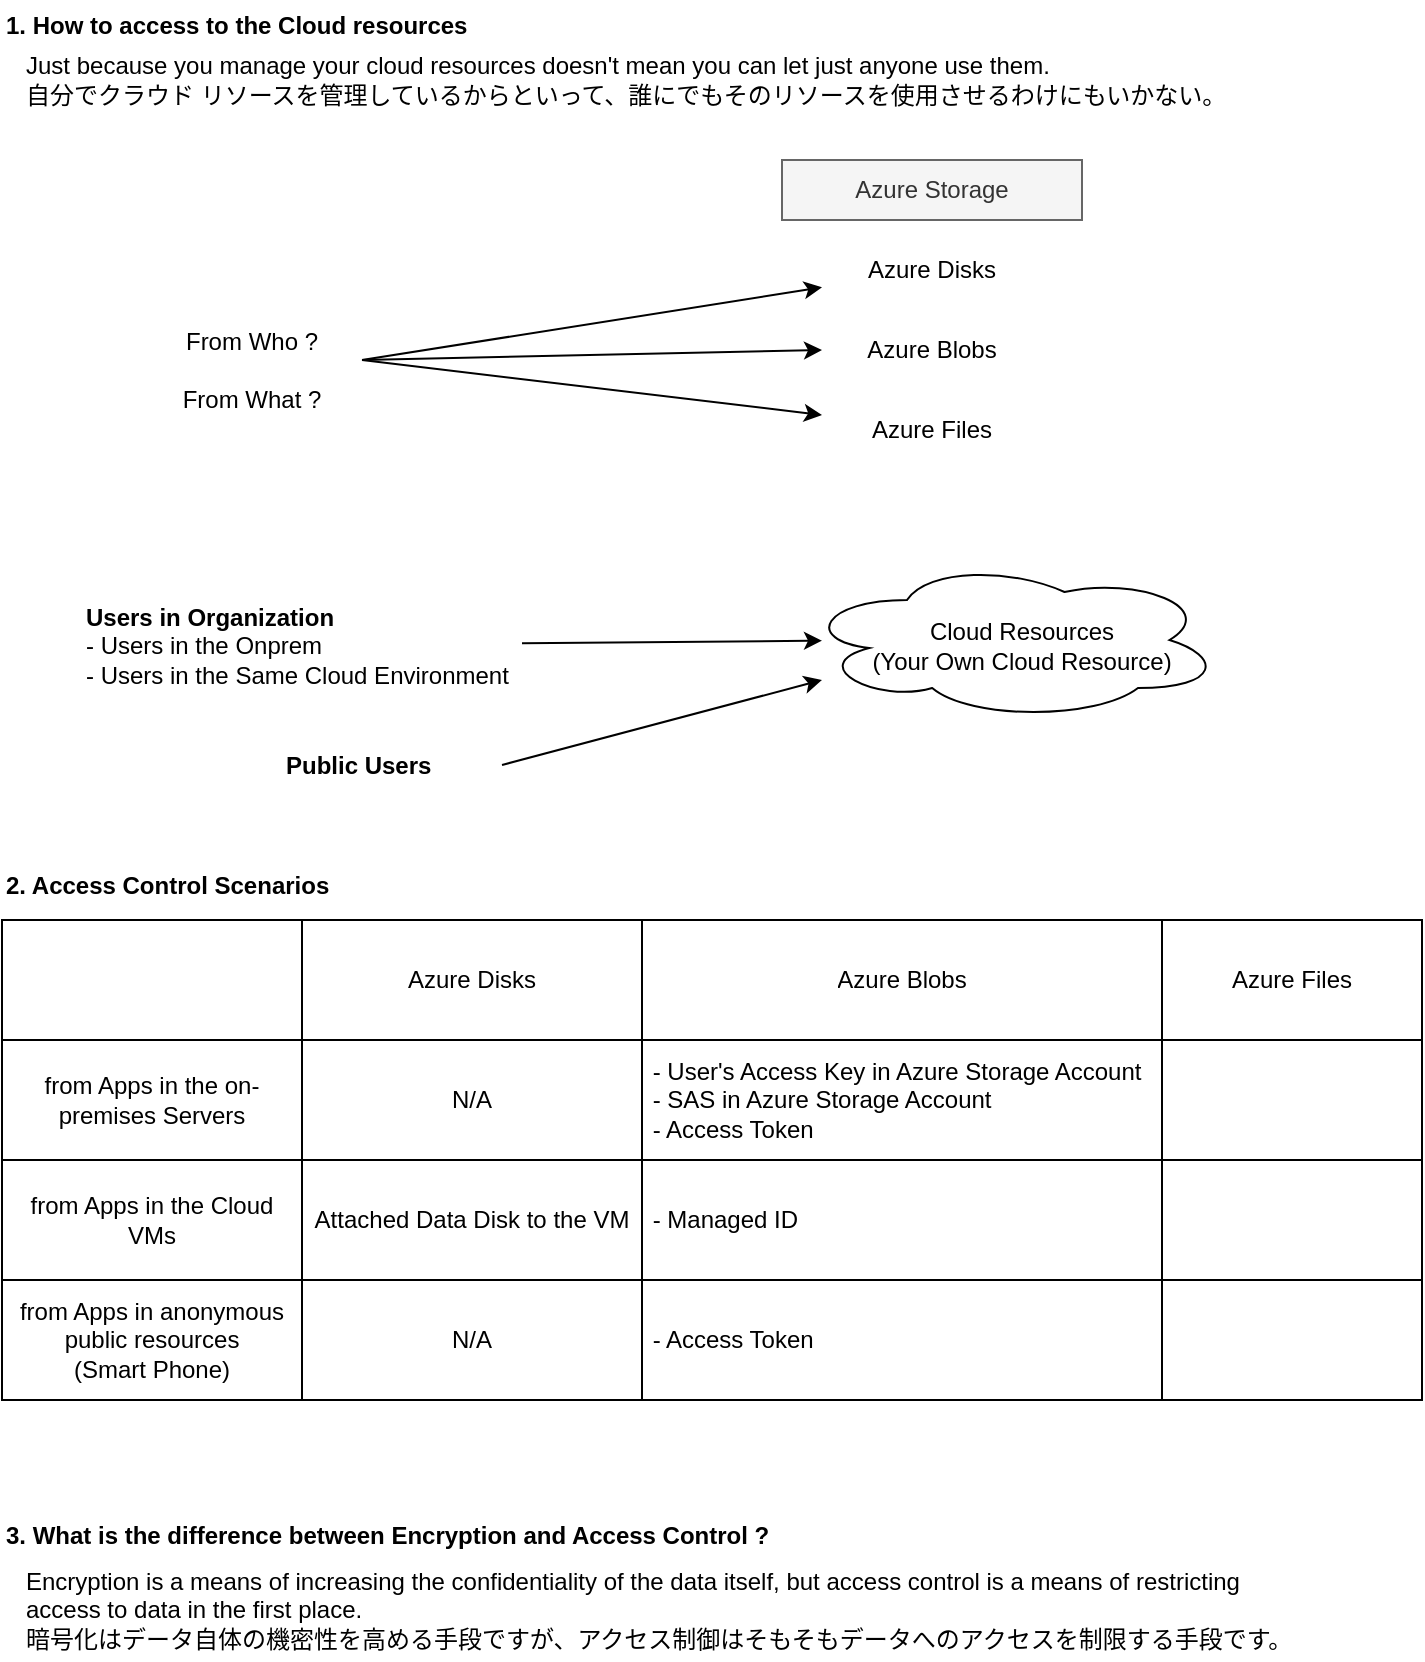 <mxfile version="22.0.8" type="github">
  <diagram name="ページ1" id="kpZ7DMK9d4Nb93xADbqp">
    <mxGraphModel dx="1115" dy="618" grid="1" gridSize="10" guides="1" tooltips="1" connect="1" arrows="1" fold="1" page="1" pageScale="1" pageWidth="827" pageHeight="1169" math="0" shadow="0">
      <root>
        <mxCell id="0" />
        <mxCell id="1" parent="0" />
        <mxCell id="42NTzoghfBg-a60Ga8q6-2" value="Azure Disks" style="text;html=1;strokeColor=none;fillColor=none;align=center;verticalAlign=middle;whiteSpace=wrap;rounded=0;" parent="1" vertex="1">
          <mxGeometry x="480" y="160" width="110" height="30" as="geometry" />
        </mxCell>
        <mxCell id="42NTzoghfBg-a60Ga8q6-3" value="Azure Blobs" style="text;html=1;strokeColor=none;fillColor=none;align=center;verticalAlign=middle;whiteSpace=wrap;rounded=0;" parent="1" vertex="1">
          <mxGeometry x="480" y="200" width="110" height="30" as="geometry" />
        </mxCell>
        <mxCell id="42NTzoghfBg-a60Ga8q6-4" value="Azure Files" style="text;html=1;strokeColor=none;fillColor=none;align=center;verticalAlign=middle;whiteSpace=wrap;rounded=0;" parent="1" vertex="1">
          <mxGeometry x="480" y="240" width="110" height="30" as="geometry" />
        </mxCell>
        <mxCell id="42NTzoghfBg-a60Ga8q6-5" value="" style="endArrow=classic;html=1;rounded=0;" parent="1" target="42NTzoghfBg-a60Ga8q6-2" edge="1">
          <mxGeometry width="50" height="50" relative="1" as="geometry">
            <mxPoint x="250" y="220" as="sourcePoint" />
            <mxPoint x="470" y="180" as="targetPoint" />
          </mxGeometry>
        </mxCell>
        <mxCell id="42NTzoghfBg-a60Ga8q6-6" value="" style="endArrow=classic;html=1;rounded=0;entryX=0;entryY=0.5;entryDx=0;entryDy=0;" parent="1" target="42NTzoghfBg-a60Ga8q6-3" edge="1">
          <mxGeometry width="50" height="50" relative="1" as="geometry">
            <mxPoint x="250" y="220" as="sourcePoint" />
            <mxPoint x="470" y="200" as="targetPoint" />
          </mxGeometry>
        </mxCell>
        <mxCell id="42NTzoghfBg-a60Ga8q6-7" value="" style="endArrow=classic;html=1;rounded=0;entryX=0;entryY=0.25;entryDx=0;entryDy=0;" parent="1" target="42NTzoghfBg-a60Ga8q6-4" edge="1">
          <mxGeometry width="50" height="50" relative="1" as="geometry">
            <mxPoint x="250" y="220" as="sourcePoint" />
            <mxPoint x="490" y="225" as="targetPoint" />
          </mxGeometry>
        </mxCell>
        <mxCell id="42NTzoghfBg-a60Ga8q6-8" value="Azure Storage" style="text;html=1;strokeColor=#666666;fillColor=#f5f5f5;align=center;verticalAlign=middle;whiteSpace=wrap;rounded=0;fontColor=#333333;" parent="1" vertex="1">
          <mxGeometry x="460" y="120" width="150" height="30" as="geometry" />
        </mxCell>
        <mxCell id="42NTzoghfBg-a60Ga8q6-9" value="From Who ?&lt;br&gt;&lt;br&gt;From What ?" style="text;html=1;strokeColor=none;fillColor=none;align=center;verticalAlign=middle;whiteSpace=wrap;rounded=0;" parent="1" vertex="1">
          <mxGeometry x="140" y="200" width="110" height="50" as="geometry" />
        </mxCell>
        <mxCell id="vxulrBGWHC_jRvMReK2E-1" value="" style="ellipse;shape=cloud;whiteSpace=wrap;html=1;" parent="1" vertex="1">
          <mxGeometry x="470" y="320" width="210" height="80" as="geometry" />
        </mxCell>
        <mxCell id="vxulrBGWHC_jRvMReK2E-2" value="Cloud Resources&lt;br&gt;(Your Own Cloud Resource)" style="text;html=1;strokeColor=none;fillColor=none;align=center;verticalAlign=middle;whiteSpace=wrap;rounded=0;" parent="1" vertex="1">
          <mxGeometry x="500" y="347.5" width="160" height="30" as="geometry" />
        </mxCell>
        <mxCell id="vxulrBGWHC_jRvMReK2E-3" value="" style="endArrow=classic;html=1;rounded=0;" parent="1" source="vxulrBGWHC_jRvMReK2E-6" edge="1">
          <mxGeometry width="50" height="50" relative="1" as="geometry">
            <mxPoint x="360" y="360" as="sourcePoint" />
            <mxPoint x="480" y="360.32" as="targetPoint" />
          </mxGeometry>
        </mxCell>
        <mxCell id="vxulrBGWHC_jRvMReK2E-4" value="" style="endArrow=classic;html=1;rounded=0;exitX=1;exitY=0.5;exitDx=0;exitDy=0;" parent="1" source="vxulrBGWHC_jRvMReK2E-5" edge="1">
          <mxGeometry width="50" height="50" relative="1" as="geometry">
            <mxPoint x="250" y="416" as="sourcePoint" />
            <mxPoint x="480" y="380" as="targetPoint" />
          </mxGeometry>
        </mxCell>
        <mxCell id="vxulrBGWHC_jRvMReK2E-5" value="&lt;b&gt;Public Users&lt;/b&gt;" style="text;html=1;strokeColor=none;fillColor=none;align=left;verticalAlign=middle;whiteSpace=wrap;rounded=0;" parent="1" vertex="1">
          <mxGeometry x="210" y="410" width="110" height="25" as="geometry" />
        </mxCell>
        <mxCell id="vxulrBGWHC_jRvMReK2E-6" value="&lt;b&gt;Users in Organization&lt;br&gt;&lt;/b&gt;- Users in the Onprem&lt;br&gt;- Users in the Same Cloud Environment" style="text;html=1;strokeColor=none;fillColor=none;align=left;verticalAlign=middle;whiteSpace=wrap;rounded=0;" parent="1" vertex="1">
          <mxGeometry x="110" y="327.5" width="220" height="70" as="geometry" />
        </mxCell>
        <mxCell id="HIDQDaZI9X2vUrS7jQ3k-23" value="" style="shape=table;startSize=0;container=1;collapsible=0;childLayout=tableLayout;" parent="1" vertex="1">
          <mxGeometry x="70" y="500" width="710" height="240" as="geometry" />
        </mxCell>
        <mxCell id="HIDQDaZI9X2vUrS7jQ3k-24" value="" style="shape=tableRow;horizontal=0;startSize=0;swimlaneHead=0;swimlaneBody=0;strokeColor=inherit;top=0;left=0;bottom=0;right=0;collapsible=0;dropTarget=0;fillColor=none;points=[[0,0.5],[1,0.5]];portConstraint=eastwest;" parent="HIDQDaZI9X2vUrS7jQ3k-23" vertex="1">
          <mxGeometry width="710" height="60" as="geometry" />
        </mxCell>
        <mxCell id="HIDQDaZI9X2vUrS7jQ3k-25" value="" style="shape=partialRectangle;html=1;whiteSpace=wrap;connectable=0;strokeColor=inherit;overflow=hidden;fillColor=none;top=0;left=0;bottom=0;right=0;pointerEvents=1;" parent="HIDQDaZI9X2vUrS7jQ3k-24" vertex="1">
          <mxGeometry width="150" height="60" as="geometry">
            <mxRectangle width="150" height="60" as="alternateBounds" />
          </mxGeometry>
        </mxCell>
        <mxCell id="HIDQDaZI9X2vUrS7jQ3k-26" value="Azure Disks" style="shape=partialRectangle;html=1;whiteSpace=wrap;connectable=0;strokeColor=inherit;overflow=hidden;fillColor=none;top=0;left=0;bottom=0;right=0;pointerEvents=1;" parent="HIDQDaZI9X2vUrS7jQ3k-24" vertex="1">
          <mxGeometry x="150" width="170" height="60" as="geometry">
            <mxRectangle width="170" height="60" as="alternateBounds" />
          </mxGeometry>
        </mxCell>
        <mxCell id="HIDQDaZI9X2vUrS7jQ3k-27" value="Azure Blobs" style="shape=partialRectangle;html=1;whiteSpace=wrap;connectable=0;strokeColor=inherit;overflow=hidden;fillColor=none;top=0;left=0;bottom=0;right=0;pointerEvents=1;" parent="HIDQDaZI9X2vUrS7jQ3k-24" vertex="1">
          <mxGeometry x="320" width="260" height="60" as="geometry">
            <mxRectangle width="260" height="60" as="alternateBounds" />
          </mxGeometry>
        </mxCell>
        <mxCell id="HIDQDaZI9X2vUrS7jQ3k-28" value="Azure Files" style="shape=partialRectangle;html=1;whiteSpace=wrap;connectable=0;strokeColor=inherit;overflow=hidden;fillColor=none;top=0;left=0;bottom=0;right=0;pointerEvents=1;" parent="HIDQDaZI9X2vUrS7jQ3k-24" vertex="1">
          <mxGeometry x="580" width="130" height="60" as="geometry">
            <mxRectangle width="130" height="60" as="alternateBounds" />
          </mxGeometry>
        </mxCell>
        <mxCell id="HIDQDaZI9X2vUrS7jQ3k-29" value="" style="shape=tableRow;horizontal=0;startSize=0;swimlaneHead=0;swimlaneBody=0;strokeColor=inherit;top=0;left=0;bottom=0;right=0;collapsible=0;dropTarget=0;fillColor=none;points=[[0,0.5],[1,0.5]];portConstraint=eastwest;" parent="HIDQDaZI9X2vUrS7jQ3k-23" vertex="1">
          <mxGeometry y="60" width="710" height="60" as="geometry" />
        </mxCell>
        <mxCell id="HIDQDaZI9X2vUrS7jQ3k-30" value="from Apps in the on-premises Servers" style="shape=partialRectangle;html=1;whiteSpace=wrap;connectable=0;strokeColor=inherit;overflow=hidden;fillColor=none;top=0;left=0;bottom=0;right=0;pointerEvents=1;" parent="HIDQDaZI9X2vUrS7jQ3k-29" vertex="1">
          <mxGeometry width="150" height="60" as="geometry">
            <mxRectangle width="150" height="60" as="alternateBounds" />
          </mxGeometry>
        </mxCell>
        <mxCell id="HIDQDaZI9X2vUrS7jQ3k-31" value="N/A" style="shape=partialRectangle;html=1;whiteSpace=wrap;connectable=0;strokeColor=inherit;overflow=hidden;fillColor=none;top=0;left=0;bottom=0;right=0;pointerEvents=1;" parent="HIDQDaZI9X2vUrS7jQ3k-29" vertex="1">
          <mxGeometry x="150" width="170" height="60" as="geometry">
            <mxRectangle width="170" height="60" as="alternateBounds" />
          </mxGeometry>
        </mxCell>
        <mxCell id="HIDQDaZI9X2vUrS7jQ3k-32" value="&amp;nbsp;- User&#39;s Access Key in Azure Storage Account&lt;br&gt;&amp;nbsp;-&amp;nbsp;SAS in Azure Storage Account&lt;br&gt;&amp;nbsp;- Access Token" style="shape=partialRectangle;html=1;whiteSpace=wrap;connectable=0;strokeColor=inherit;overflow=hidden;fillColor=none;top=0;left=0;bottom=0;right=0;pointerEvents=1;align=left;" parent="HIDQDaZI9X2vUrS7jQ3k-29" vertex="1">
          <mxGeometry x="320" width="260" height="60" as="geometry">
            <mxRectangle width="260" height="60" as="alternateBounds" />
          </mxGeometry>
        </mxCell>
        <mxCell id="HIDQDaZI9X2vUrS7jQ3k-33" value="" style="shape=partialRectangle;html=1;whiteSpace=wrap;connectable=0;strokeColor=inherit;overflow=hidden;fillColor=none;top=0;left=0;bottom=0;right=0;pointerEvents=1;" parent="HIDQDaZI9X2vUrS7jQ3k-29" vertex="1">
          <mxGeometry x="580" width="130" height="60" as="geometry">
            <mxRectangle width="130" height="60" as="alternateBounds" />
          </mxGeometry>
        </mxCell>
        <mxCell id="HIDQDaZI9X2vUrS7jQ3k-34" value="" style="shape=tableRow;horizontal=0;startSize=0;swimlaneHead=0;swimlaneBody=0;strokeColor=inherit;top=0;left=0;bottom=0;right=0;collapsible=0;dropTarget=0;fillColor=none;points=[[0,0.5],[1,0.5]];portConstraint=eastwest;" parent="HIDQDaZI9X2vUrS7jQ3k-23" vertex="1">
          <mxGeometry y="120" width="710" height="60" as="geometry" />
        </mxCell>
        <mxCell id="HIDQDaZI9X2vUrS7jQ3k-35" value="from Apps in the Cloud VMs" style="shape=partialRectangle;html=1;whiteSpace=wrap;connectable=0;strokeColor=inherit;overflow=hidden;fillColor=none;top=0;left=0;bottom=0;right=0;pointerEvents=1;" parent="HIDQDaZI9X2vUrS7jQ3k-34" vertex="1">
          <mxGeometry width="150" height="60" as="geometry">
            <mxRectangle width="150" height="60" as="alternateBounds" />
          </mxGeometry>
        </mxCell>
        <mxCell id="HIDQDaZI9X2vUrS7jQ3k-36" value="Attached Data Disk to the VM" style="shape=partialRectangle;html=1;whiteSpace=wrap;connectable=0;strokeColor=inherit;overflow=hidden;fillColor=none;top=0;left=0;bottom=0;right=0;pointerEvents=1;" parent="HIDQDaZI9X2vUrS7jQ3k-34" vertex="1">
          <mxGeometry x="150" width="170" height="60" as="geometry">
            <mxRectangle width="170" height="60" as="alternateBounds" />
          </mxGeometry>
        </mxCell>
        <mxCell id="HIDQDaZI9X2vUrS7jQ3k-37" value="&lt;span style=&quot;&quot;&gt;&amp;nbsp;- Managed ID&lt;br&gt;&lt;/span&gt;" style="shape=partialRectangle;html=1;whiteSpace=wrap;connectable=0;strokeColor=inherit;overflow=hidden;fillColor=none;top=0;left=0;bottom=0;right=0;pointerEvents=1;align=left;" parent="HIDQDaZI9X2vUrS7jQ3k-34" vertex="1">
          <mxGeometry x="320" width="260" height="60" as="geometry">
            <mxRectangle width="260" height="60" as="alternateBounds" />
          </mxGeometry>
        </mxCell>
        <mxCell id="HIDQDaZI9X2vUrS7jQ3k-38" value="" style="shape=partialRectangle;html=1;whiteSpace=wrap;connectable=0;strokeColor=inherit;overflow=hidden;fillColor=none;top=0;left=0;bottom=0;right=0;pointerEvents=1;" parent="HIDQDaZI9X2vUrS7jQ3k-34" vertex="1">
          <mxGeometry x="580" width="130" height="60" as="geometry">
            <mxRectangle width="130" height="60" as="alternateBounds" />
          </mxGeometry>
        </mxCell>
        <mxCell id="HIDQDaZI9X2vUrS7jQ3k-39" value="" style="shape=tableRow;horizontal=0;startSize=0;swimlaneHead=0;swimlaneBody=0;strokeColor=inherit;top=0;left=0;bottom=0;right=0;collapsible=0;dropTarget=0;fillColor=none;points=[[0,0.5],[1,0.5]];portConstraint=eastwest;" parent="HIDQDaZI9X2vUrS7jQ3k-23" vertex="1">
          <mxGeometry y="180" width="710" height="60" as="geometry" />
        </mxCell>
        <mxCell id="HIDQDaZI9X2vUrS7jQ3k-40" value="from Apps in anonymous public resources&lt;br&gt;(Smart Phone)" style="shape=partialRectangle;html=1;whiteSpace=wrap;connectable=0;strokeColor=inherit;overflow=hidden;fillColor=none;top=0;left=0;bottom=0;right=0;pointerEvents=1;" parent="HIDQDaZI9X2vUrS7jQ3k-39" vertex="1">
          <mxGeometry width="150" height="60" as="geometry">
            <mxRectangle width="150" height="60" as="alternateBounds" />
          </mxGeometry>
        </mxCell>
        <mxCell id="HIDQDaZI9X2vUrS7jQ3k-41" value="N/A" style="shape=partialRectangle;html=1;whiteSpace=wrap;connectable=0;strokeColor=inherit;overflow=hidden;fillColor=none;top=0;left=0;bottom=0;right=0;pointerEvents=1;" parent="HIDQDaZI9X2vUrS7jQ3k-39" vertex="1">
          <mxGeometry x="150" width="170" height="60" as="geometry">
            <mxRectangle width="170" height="60" as="alternateBounds" />
          </mxGeometry>
        </mxCell>
        <mxCell id="HIDQDaZI9X2vUrS7jQ3k-42" value="&lt;span style=&quot;background-color: initial;&quot;&gt;&amp;nbsp;- Access Token&lt;/span&gt;" style="shape=partialRectangle;html=1;whiteSpace=wrap;connectable=0;strokeColor=inherit;overflow=hidden;fillColor=none;top=0;left=0;bottom=0;right=0;pointerEvents=1;align=left;" parent="HIDQDaZI9X2vUrS7jQ3k-39" vertex="1">
          <mxGeometry x="320" width="260" height="60" as="geometry">
            <mxRectangle width="260" height="60" as="alternateBounds" />
          </mxGeometry>
        </mxCell>
        <mxCell id="HIDQDaZI9X2vUrS7jQ3k-43" value="" style="shape=partialRectangle;html=1;whiteSpace=wrap;connectable=0;strokeColor=inherit;overflow=hidden;fillColor=none;top=0;left=0;bottom=0;right=0;pointerEvents=1;" parent="HIDQDaZI9X2vUrS7jQ3k-39" vertex="1">
          <mxGeometry x="580" width="130" height="60" as="geometry">
            <mxRectangle width="130" height="60" as="alternateBounds" />
          </mxGeometry>
        </mxCell>
        <mxCell id="HIDQDaZI9X2vUrS7jQ3k-44" value="&lt;b&gt;2. Access Control&amp;nbsp;Scenarios&lt;/b&gt;" style="text;html=1;strokeColor=none;fillColor=none;align=left;verticalAlign=middle;whiteSpace=wrap;rounded=0;" parent="1" vertex="1">
          <mxGeometry x="70" y="470" width="200" height="25" as="geometry" />
        </mxCell>
        <mxCell id="YANtefDm1YoBHeZ4voHw-1" value="Just because you manage your cloud resources doesn&#39;t mean you can let just anyone use them.&lt;br&gt;自分でクラウド リソースを管理しているからといって、誰にでもそのリソースを使用させるわけにもいかない。" style="text;html=1;strokeColor=none;fillColor=none;align=left;verticalAlign=middle;whiteSpace=wrap;rounded=0;" parent="1" vertex="1">
          <mxGeometry x="80" y="65" width="650" height="30" as="geometry" />
        </mxCell>
        <mxCell id="P7cCLRBWz1zL1I71YhH9-1" value="Encryption is a means of increasing the confidentiality of the data itself, but access control is a means of restricting access to data in the first place.&lt;br&gt;暗号化はデータ自体の機密性を高める手段ですが、アクセス制御はそもそもデータへのアクセスを制限する手段です。" style="text;html=1;strokeColor=none;fillColor=none;align=left;verticalAlign=middle;whiteSpace=wrap;rounded=0;" parent="1" vertex="1">
          <mxGeometry x="80" y="820" width="640" height="50" as="geometry" />
        </mxCell>
        <mxCell id="P7cCLRBWz1zL1I71YhH9-2" value="&lt;b&gt;3. What is the difference between Encryption and Access Control ?&lt;/b&gt;" style="text;html=1;strokeColor=none;fillColor=none;align=left;verticalAlign=middle;whiteSpace=wrap;rounded=0;" parent="1" vertex="1">
          <mxGeometry x="70" y="795" width="400" height="25" as="geometry" />
        </mxCell>
        <mxCell id="P7cCLRBWz1zL1I71YhH9-5" value="&lt;b&gt;1. How to access to the Cloud resources&lt;/b&gt;" style="text;html=1;strokeColor=none;fillColor=none;align=left;verticalAlign=middle;whiteSpace=wrap;rounded=0;" parent="1" vertex="1">
          <mxGeometry x="70" y="40" width="320" height="25" as="geometry" />
        </mxCell>
      </root>
    </mxGraphModel>
  </diagram>
</mxfile>
